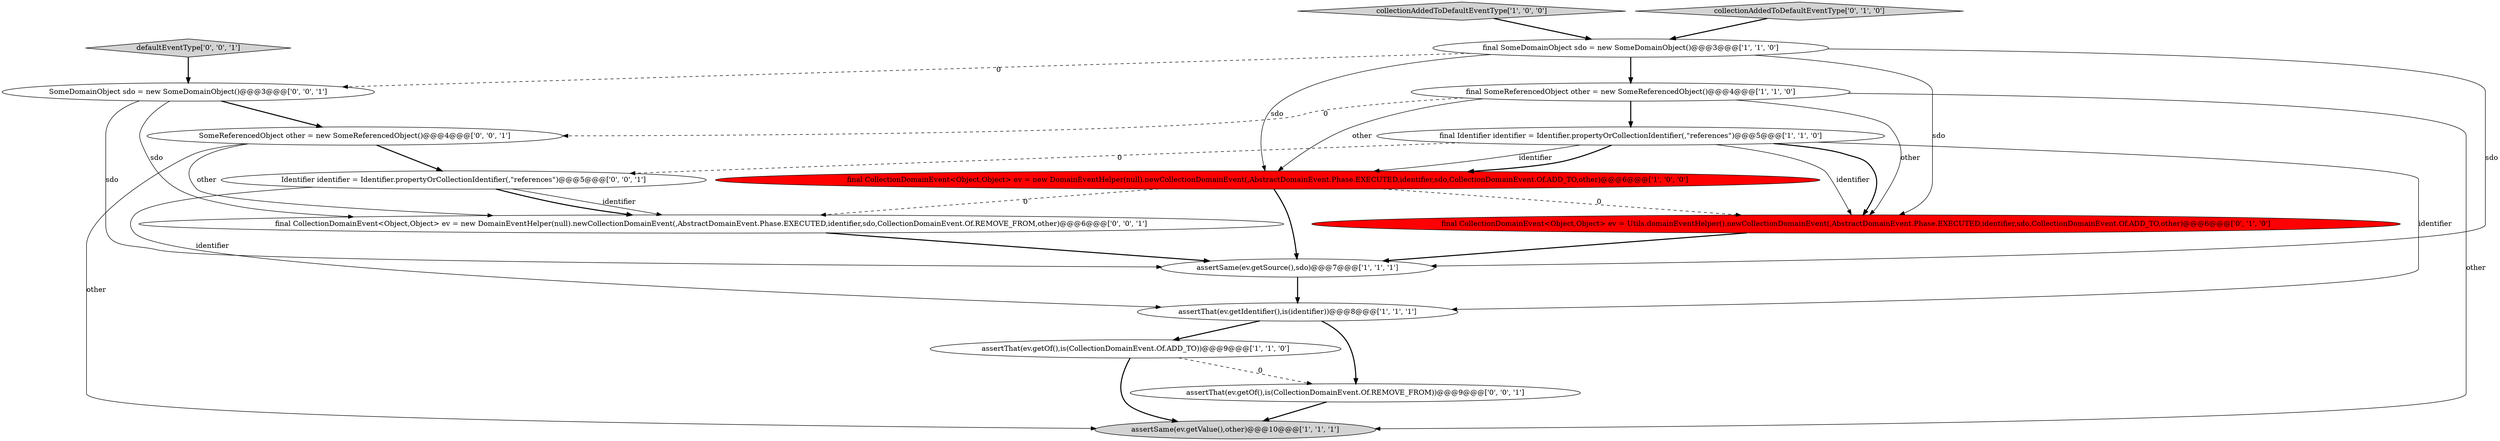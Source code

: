 digraph {
14 [style = filled, label = "final CollectionDomainEvent<Object,Object> ev = new DomainEventHelper(null).newCollectionDomainEvent(,AbstractDomainEvent.Phase.EXECUTED,identifier,sdo,CollectionDomainEvent.Of.REMOVE_FROM,other)@@@6@@@['0', '0', '1']", fillcolor = white, shape = ellipse image = "AAA0AAABBB3BBB"];
11 [style = filled, label = "defaultEventType['0', '0', '1']", fillcolor = lightgray, shape = diamond image = "AAA0AAABBB3BBB"];
1 [style = filled, label = "assertThat(ev.getIdentifier(),is(identifier))@@@8@@@['1', '1', '1']", fillcolor = white, shape = ellipse image = "AAA0AAABBB1BBB"];
8 [style = filled, label = "assertSame(ev.getSource(),sdo)@@@7@@@['1', '1', '1']", fillcolor = white, shape = ellipse image = "AAA0AAABBB1BBB"];
16 [style = filled, label = "assertThat(ev.getOf(),is(CollectionDomainEvent.Of.REMOVE_FROM))@@@9@@@['0', '0', '1']", fillcolor = white, shape = ellipse image = "AAA0AAABBB3BBB"];
4 [style = filled, label = "final Identifier identifier = Identifier.propertyOrCollectionIdentifier(,\"references\")@@@5@@@['1', '1', '0']", fillcolor = white, shape = ellipse image = "AAA0AAABBB1BBB"];
15 [style = filled, label = "SomeReferencedObject other = new SomeReferencedObject()@@@4@@@['0', '0', '1']", fillcolor = white, shape = ellipse image = "AAA0AAABBB3BBB"];
0 [style = filled, label = "final CollectionDomainEvent<Object,Object> ev = new DomainEventHelper(null).newCollectionDomainEvent(,AbstractDomainEvent.Phase.EXECUTED,identifier,sdo,CollectionDomainEvent.Of.ADD_TO,other)@@@6@@@['1', '0', '0']", fillcolor = red, shape = ellipse image = "AAA1AAABBB1BBB"];
3 [style = filled, label = "collectionAddedToDefaultEventType['1', '0', '0']", fillcolor = lightgray, shape = diamond image = "AAA0AAABBB1BBB"];
5 [style = filled, label = "assertSame(ev.getValue(),other)@@@10@@@['1', '1', '1']", fillcolor = lightgray, shape = ellipse image = "AAA0AAABBB1BBB"];
6 [style = filled, label = "final SomeDomainObject sdo = new SomeDomainObject()@@@3@@@['1', '1', '0']", fillcolor = white, shape = ellipse image = "AAA0AAABBB1BBB"];
12 [style = filled, label = "SomeDomainObject sdo = new SomeDomainObject()@@@3@@@['0', '0', '1']", fillcolor = white, shape = ellipse image = "AAA0AAABBB3BBB"];
13 [style = filled, label = "Identifier identifier = Identifier.propertyOrCollectionIdentifier(,\"references\")@@@5@@@['0', '0', '1']", fillcolor = white, shape = ellipse image = "AAA0AAABBB3BBB"];
9 [style = filled, label = "final CollectionDomainEvent<Object,Object> ev = Utils.domainEventHelper().newCollectionDomainEvent(,AbstractDomainEvent.Phase.EXECUTED,identifier,sdo,CollectionDomainEvent.Of.ADD_TO,other)@@@6@@@['0', '1', '0']", fillcolor = red, shape = ellipse image = "AAA1AAABBB2BBB"];
10 [style = filled, label = "collectionAddedToDefaultEventType['0', '1', '0']", fillcolor = lightgray, shape = diamond image = "AAA0AAABBB2BBB"];
7 [style = filled, label = "final SomeReferencedObject other = new SomeReferencedObject()@@@4@@@['1', '1', '0']", fillcolor = white, shape = ellipse image = "AAA0AAABBB1BBB"];
2 [style = filled, label = "assertThat(ev.getOf(),is(CollectionDomainEvent.Of.ADD_TO))@@@9@@@['1', '1', '0']", fillcolor = white, shape = ellipse image = "AAA0AAABBB1BBB"];
4->9 [style = bold, label=""];
6->9 [style = solid, label="sdo"];
15->13 [style = bold, label=""];
4->1 [style = solid, label="identifier"];
12->14 [style = solid, label="sdo"];
6->0 [style = solid, label="sdo"];
7->5 [style = solid, label="other"];
13->14 [style = solid, label="identifier"];
12->15 [style = bold, label=""];
3->6 [style = bold, label=""];
11->12 [style = bold, label=""];
7->4 [style = bold, label=""];
9->8 [style = bold, label=""];
10->6 [style = bold, label=""];
15->5 [style = solid, label="other"];
4->0 [style = bold, label=""];
6->12 [style = dashed, label="0"];
4->0 [style = solid, label="identifier"];
0->14 [style = dashed, label="0"];
8->1 [style = bold, label=""];
6->8 [style = solid, label="sdo"];
7->0 [style = solid, label="other"];
1->16 [style = bold, label=""];
2->16 [style = dashed, label="0"];
0->8 [style = bold, label=""];
12->8 [style = solid, label="sdo"];
7->15 [style = dashed, label="0"];
16->5 [style = bold, label=""];
7->9 [style = solid, label="other"];
1->2 [style = bold, label=""];
14->8 [style = bold, label=""];
15->14 [style = solid, label="other"];
0->9 [style = dashed, label="0"];
6->7 [style = bold, label=""];
4->13 [style = dashed, label="0"];
4->9 [style = solid, label="identifier"];
13->14 [style = bold, label=""];
13->1 [style = solid, label="identifier"];
2->5 [style = bold, label=""];
}
